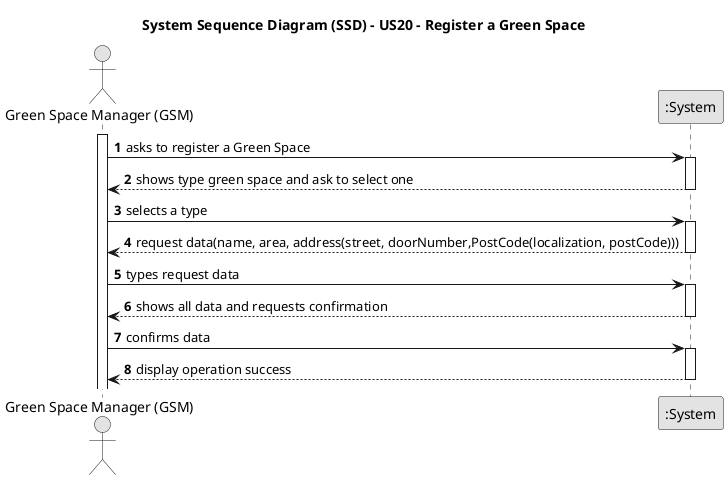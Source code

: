 @startuml
skinparam monochrome true
skinparam packageStyle rectangle
skinparam shadowing false

title System Sequence Diagram (SSD) - US20 - Register a Green Space

autonumber

actor "Green Space Manager (GSM)" as GSM
participant ":System" as System

activate GSM

    GSM -> System : asks to register a Green Space
    activate System

        System --> GSM : shows type green space and ask to select one
    deactivate System

    GSM->System: selects a type
    activate System

        System --> GSM : request data(name, area, address(street, doorNumber,PostCode(localization, postCode)))

    deactivate System


    GSM -> System : types request data
    activate System

        System --> GSM : shows all data and requests confirmation
    deactivate System

    GSM -> System : confirms data
    activate System

    System --> GSM : display operation success
    deactivate System

@enduml